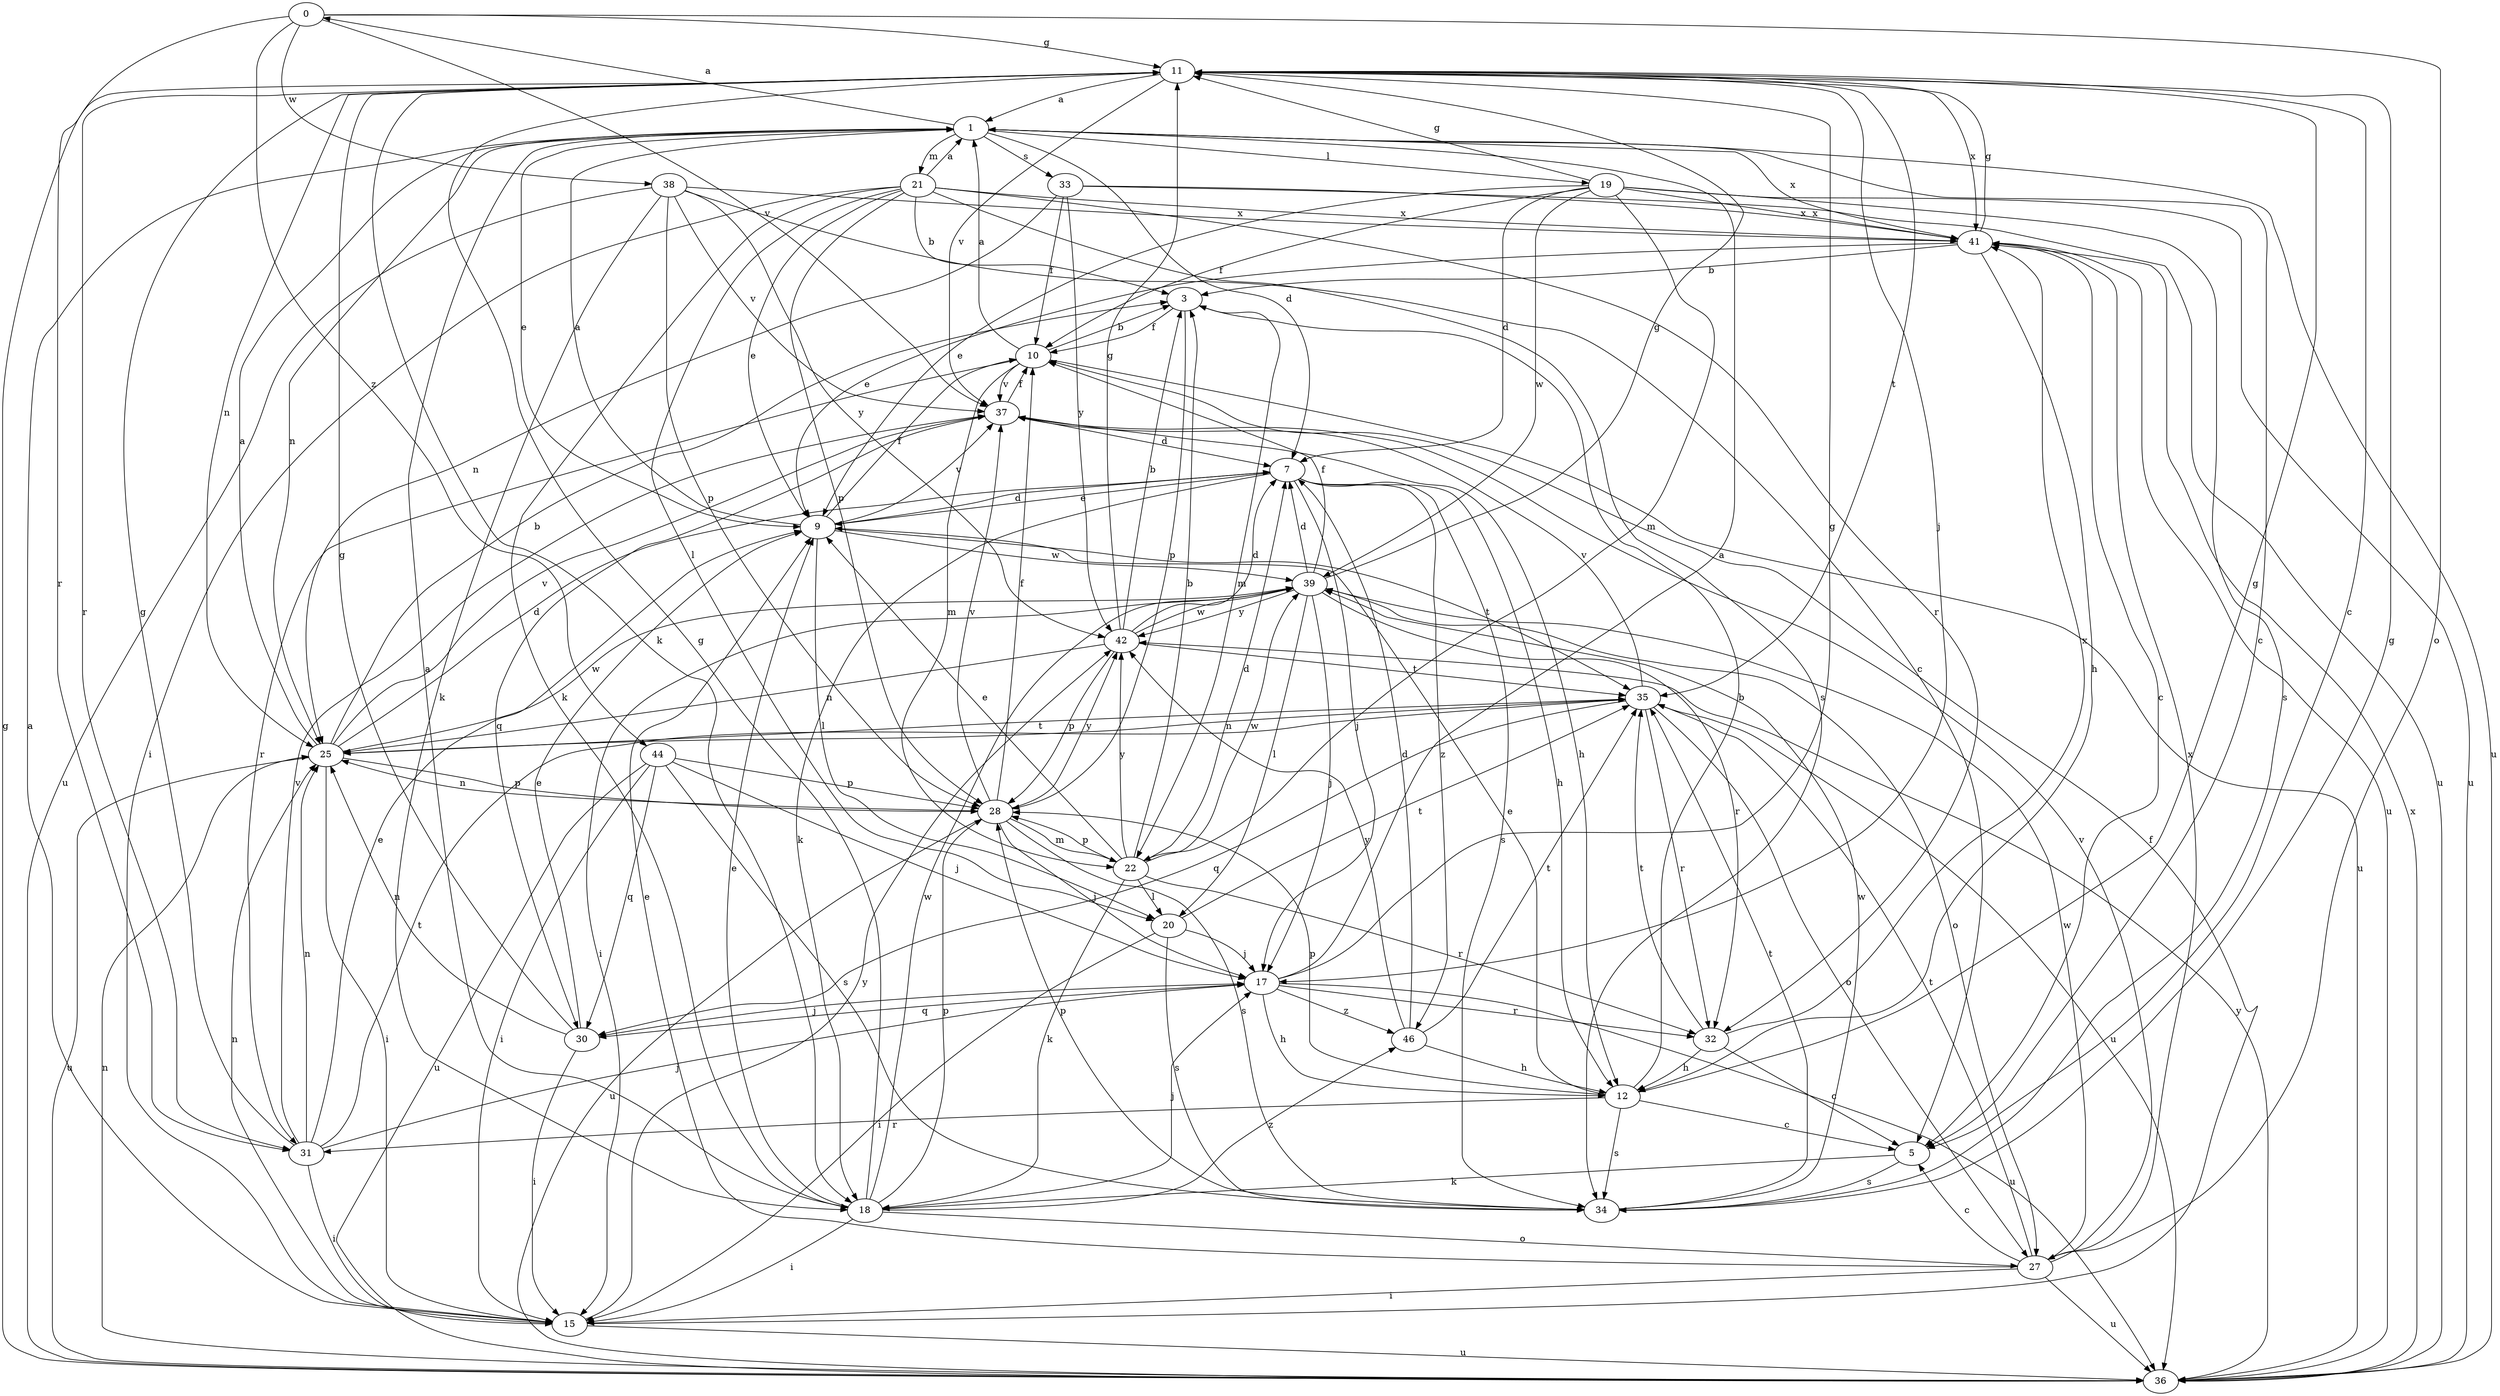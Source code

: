 strict digraph  {
0;
1;
3;
5;
7;
9;
10;
11;
12;
15;
17;
18;
19;
20;
21;
22;
25;
27;
28;
30;
31;
32;
33;
34;
35;
36;
37;
38;
39;
41;
42;
44;
46;
0 -> 11  [label=g];
0 -> 27  [label=o];
0 -> 31  [label=r];
0 -> 37  [label=v];
0 -> 38  [label=w];
0 -> 44  [label=z];
1 -> 0  [label=a];
1 -> 5  [label=c];
1 -> 7  [label=d];
1 -> 9  [label=e];
1 -> 19  [label=l];
1 -> 21  [label=m];
1 -> 25  [label=n];
1 -> 33  [label=s];
1 -> 36  [label=u];
1 -> 41  [label=x];
3 -> 10  [label=f];
3 -> 22  [label=m];
3 -> 28  [label=p];
5 -> 18  [label=k];
5 -> 34  [label=s];
7 -> 9  [label=e];
7 -> 12  [label=h];
7 -> 17  [label=j];
7 -> 18  [label=k];
7 -> 34  [label=s];
7 -> 46  [label=z];
9 -> 1  [label=a];
9 -> 7  [label=d];
9 -> 10  [label=f];
9 -> 20  [label=l];
9 -> 35  [label=t];
9 -> 37  [label=v];
9 -> 39  [label=w];
10 -> 1  [label=a];
10 -> 3  [label=b];
10 -> 22  [label=m];
10 -> 31  [label=r];
10 -> 36  [label=u];
10 -> 37  [label=v];
11 -> 1  [label=a];
11 -> 5  [label=c];
11 -> 17  [label=j];
11 -> 18  [label=k];
11 -> 25  [label=n];
11 -> 31  [label=r];
11 -> 35  [label=t];
11 -> 37  [label=v];
11 -> 41  [label=x];
12 -> 3  [label=b];
12 -> 5  [label=c];
12 -> 9  [label=e];
12 -> 11  [label=g];
12 -> 28  [label=p];
12 -> 31  [label=r];
12 -> 34  [label=s];
15 -> 1  [label=a];
15 -> 10  [label=f];
15 -> 25  [label=n];
15 -> 36  [label=u];
15 -> 42  [label=y];
17 -> 1  [label=a];
17 -> 11  [label=g];
17 -> 12  [label=h];
17 -> 30  [label=q];
17 -> 32  [label=r];
17 -> 36  [label=u];
17 -> 46  [label=z];
18 -> 1  [label=a];
18 -> 9  [label=e];
18 -> 11  [label=g];
18 -> 15  [label=i];
18 -> 17  [label=j];
18 -> 27  [label=o];
18 -> 28  [label=p];
18 -> 39  [label=w];
18 -> 46  [label=z];
19 -> 7  [label=d];
19 -> 9  [label=e];
19 -> 10  [label=f];
19 -> 11  [label=g];
19 -> 22  [label=m];
19 -> 34  [label=s];
19 -> 36  [label=u];
19 -> 39  [label=w];
19 -> 41  [label=x];
20 -> 15  [label=i];
20 -> 17  [label=j];
20 -> 34  [label=s];
20 -> 35  [label=t];
21 -> 1  [label=a];
21 -> 3  [label=b];
21 -> 9  [label=e];
21 -> 15  [label=i];
21 -> 18  [label=k];
21 -> 20  [label=l];
21 -> 28  [label=p];
21 -> 32  [label=r];
21 -> 34  [label=s];
21 -> 41  [label=x];
22 -> 3  [label=b];
22 -> 7  [label=d];
22 -> 9  [label=e];
22 -> 18  [label=k];
22 -> 20  [label=l];
22 -> 28  [label=p];
22 -> 32  [label=r];
22 -> 39  [label=w];
22 -> 42  [label=y];
25 -> 1  [label=a];
25 -> 3  [label=b];
25 -> 7  [label=d];
25 -> 15  [label=i];
25 -> 28  [label=p];
25 -> 35  [label=t];
25 -> 36  [label=u];
25 -> 37  [label=v];
25 -> 39  [label=w];
27 -> 5  [label=c];
27 -> 9  [label=e];
27 -> 15  [label=i];
27 -> 35  [label=t];
27 -> 36  [label=u];
27 -> 37  [label=v];
27 -> 39  [label=w];
27 -> 41  [label=x];
28 -> 10  [label=f];
28 -> 17  [label=j];
28 -> 22  [label=m];
28 -> 25  [label=n];
28 -> 34  [label=s];
28 -> 36  [label=u];
28 -> 37  [label=v];
28 -> 42  [label=y];
30 -> 9  [label=e];
30 -> 11  [label=g];
30 -> 15  [label=i];
30 -> 17  [label=j];
30 -> 25  [label=n];
31 -> 9  [label=e];
31 -> 11  [label=g];
31 -> 15  [label=i];
31 -> 17  [label=j];
31 -> 25  [label=n];
31 -> 35  [label=t];
31 -> 37  [label=v];
32 -> 5  [label=c];
32 -> 12  [label=h];
32 -> 35  [label=t];
32 -> 41  [label=x];
33 -> 10  [label=f];
33 -> 25  [label=n];
33 -> 36  [label=u];
33 -> 41  [label=x];
33 -> 42  [label=y];
34 -> 11  [label=g];
34 -> 28  [label=p];
34 -> 35  [label=t];
34 -> 39  [label=w];
35 -> 25  [label=n];
35 -> 27  [label=o];
35 -> 30  [label=q];
35 -> 32  [label=r];
35 -> 36  [label=u];
35 -> 37  [label=v];
36 -> 11  [label=g];
36 -> 25  [label=n];
36 -> 41  [label=x];
36 -> 42  [label=y];
37 -> 7  [label=d];
37 -> 10  [label=f];
37 -> 12  [label=h];
37 -> 30  [label=q];
38 -> 5  [label=c];
38 -> 18  [label=k];
38 -> 28  [label=p];
38 -> 36  [label=u];
38 -> 37  [label=v];
38 -> 41  [label=x];
38 -> 42  [label=y];
39 -> 7  [label=d];
39 -> 10  [label=f];
39 -> 11  [label=g];
39 -> 15  [label=i];
39 -> 17  [label=j];
39 -> 20  [label=l];
39 -> 27  [label=o];
39 -> 32  [label=r];
39 -> 42  [label=y];
41 -> 3  [label=b];
41 -> 5  [label=c];
41 -> 9  [label=e];
41 -> 11  [label=g];
41 -> 12  [label=h];
41 -> 36  [label=u];
42 -> 3  [label=b];
42 -> 7  [label=d];
42 -> 11  [label=g];
42 -> 25  [label=n];
42 -> 28  [label=p];
42 -> 35  [label=t];
42 -> 39  [label=w];
44 -> 15  [label=i];
44 -> 17  [label=j];
44 -> 28  [label=p];
44 -> 30  [label=q];
44 -> 34  [label=s];
44 -> 36  [label=u];
46 -> 7  [label=d];
46 -> 12  [label=h];
46 -> 35  [label=t];
46 -> 42  [label=y];
}
